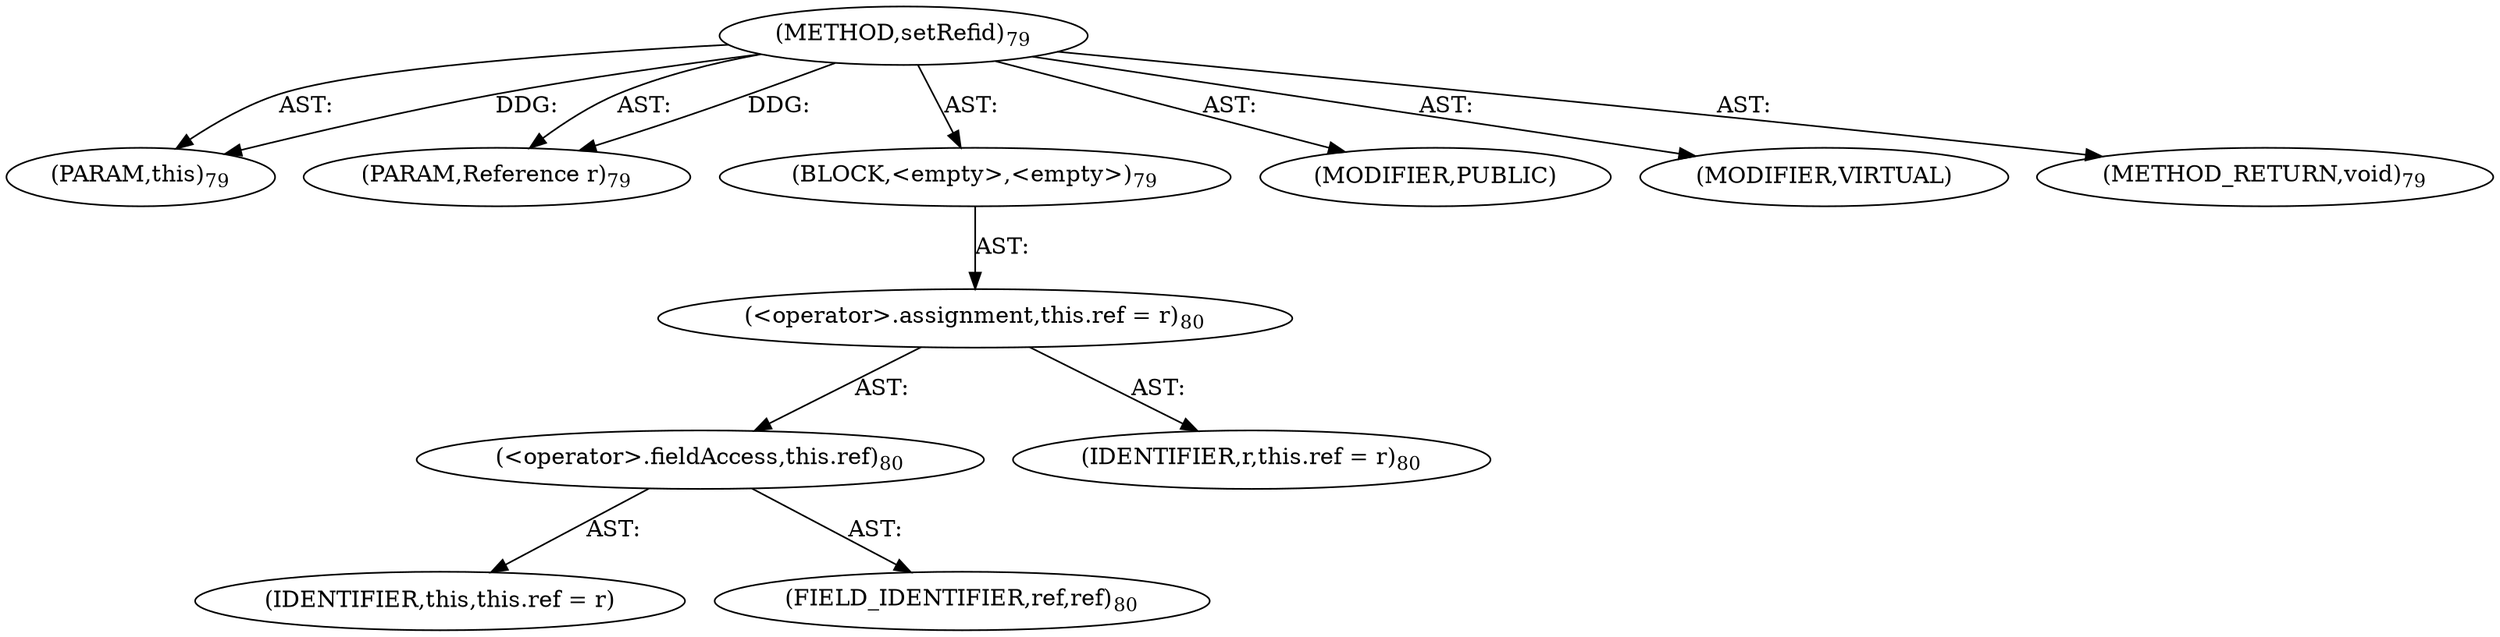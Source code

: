 digraph "setRefid" {  
"111669149696" [label = <(METHOD,setRefid)<SUB>79</SUB>> ]
"115964116994" [label = <(PARAM,this)<SUB>79</SUB>> ]
"115964116995" [label = <(PARAM,Reference r)<SUB>79</SUB>> ]
"25769803776" [label = <(BLOCK,&lt;empty&gt;,&lt;empty&gt;)<SUB>79</SUB>> ]
"30064771072" [label = <(&lt;operator&gt;.assignment,this.ref = r)<SUB>80</SUB>> ]
"30064771073" [label = <(&lt;operator&gt;.fieldAccess,this.ref)<SUB>80</SUB>> ]
"68719476740" [label = <(IDENTIFIER,this,this.ref = r)> ]
"55834574848" [label = <(FIELD_IDENTIFIER,ref,ref)<SUB>80</SUB>> ]
"68719476741" [label = <(IDENTIFIER,r,this.ref = r)<SUB>80</SUB>> ]
"133143986178" [label = <(MODIFIER,PUBLIC)> ]
"133143986179" [label = <(MODIFIER,VIRTUAL)> ]
"128849018880" [label = <(METHOD_RETURN,void)<SUB>79</SUB>> ]
  "111669149696" -> "115964116994"  [ label = "AST: "] 
  "111669149696" -> "115964116995"  [ label = "AST: "] 
  "111669149696" -> "25769803776"  [ label = "AST: "] 
  "111669149696" -> "133143986178"  [ label = "AST: "] 
  "111669149696" -> "133143986179"  [ label = "AST: "] 
  "111669149696" -> "128849018880"  [ label = "AST: "] 
  "25769803776" -> "30064771072"  [ label = "AST: "] 
  "30064771072" -> "30064771073"  [ label = "AST: "] 
  "30064771072" -> "68719476741"  [ label = "AST: "] 
  "30064771073" -> "68719476740"  [ label = "AST: "] 
  "30064771073" -> "55834574848"  [ label = "AST: "] 
  "111669149696" -> "115964116994"  [ label = "DDG: "] 
  "111669149696" -> "115964116995"  [ label = "DDG: "] 
}
